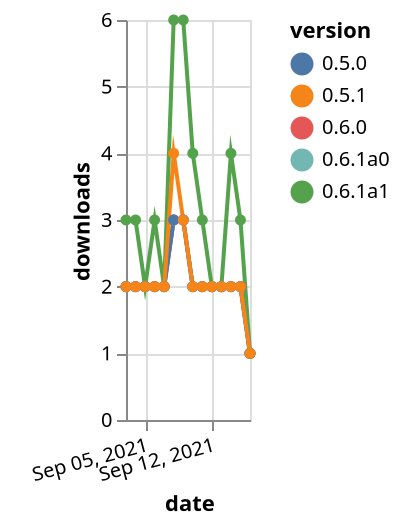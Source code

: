 {"$schema": "https://vega.github.io/schema/vega-lite/v5.json", "description": "A simple bar chart with embedded data.", "data": {"values": [{"date": "2021-09-03", "total": 4818, "delta": 3, "version": "0.6.1a1"}, {"date": "2021-09-04", "total": 4821, "delta": 3, "version": "0.6.1a1"}, {"date": "2021-09-05", "total": 4823, "delta": 2, "version": "0.6.1a1"}, {"date": "2021-09-06", "total": 4826, "delta": 3, "version": "0.6.1a1"}, {"date": "2021-09-07", "total": 4828, "delta": 2, "version": "0.6.1a1"}, {"date": "2021-09-08", "total": 4834, "delta": 6, "version": "0.6.1a1"}, {"date": "2021-09-09", "total": 4840, "delta": 6, "version": "0.6.1a1"}, {"date": "2021-09-10", "total": 4844, "delta": 4, "version": "0.6.1a1"}, {"date": "2021-09-11", "total": 4847, "delta": 3, "version": "0.6.1a1"}, {"date": "2021-09-12", "total": 4849, "delta": 2, "version": "0.6.1a1"}, {"date": "2021-09-13", "total": 4851, "delta": 2, "version": "0.6.1a1"}, {"date": "2021-09-14", "total": 4855, "delta": 4, "version": "0.6.1a1"}, {"date": "2021-09-15", "total": 4858, "delta": 3, "version": "0.6.1a1"}, {"date": "2021-09-16", "total": 4859, "delta": 1, "version": "0.6.1a1"}, {"date": "2021-09-03", "total": 2607, "delta": 2, "version": "0.6.1a0"}, {"date": "2021-09-04", "total": 2609, "delta": 2, "version": "0.6.1a0"}, {"date": "2021-09-05", "total": 2611, "delta": 2, "version": "0.6.1a0"}, {"date": "2021-09-06", "total": 2613, "delta": 2, "version": "0.6.1a0"}, {"date": "2021-09-07", "total": 2615, "delta": 2, "version": "0.6.1a0"}, {"date": "2021-09-08", "total": 2618, "delta": 3, "version": "0.6.1a0"}, {"date": "2021-09-09", "total": 2621, "delta": 3, "version": "0.6.1a0"}, {"date": "2021-09-10", "total": 2623, "delta": 2, "version": "0.6.1a0"}, {"date": "2021-09-11", "total": 2625, "delta": 2, "version": "0.6.1a0"}, {"date": "2021-09-12", "total": 2627, "delta": 2, "version": "0.6.1a0"}, {"date": "2021-09-13", "total": 2629, "delta": 2, "version": "0.6.1a0"}, {"date": "2021-09-14", "total": 2631, "delta": 2, "version": "0.6.1a0"}, {"date": "2021-09-15", "total": 2633, "delta": 2, "version": "0.6.1a0"}, {"date": "2021-09-16", "total": 2634, "delta": 1, "version": "0.6.1a0"}, {"date": "2021-09-03", "total": 2682, "delta": 2, "version": "0.6.0"}, {"date": "2021-09-04", "total": 2684, "delta": 2, "version": "0.6.0"}, {"date": "2021-09-05", "total": 2686, "delta": 2, "version": "0.6.0"}, {"date": "2021-09-06", "total": 2688, "delta": 2, "version": "0.6.0"}, {"date": "2021-09-07", "total": 2690, "delta": 2, "version": "0.6.0"}, {"date": "2021-09-08", "total": 2693, "delta": 3, "version": "0.6.0"}, {"date": "2021-09-09", "total": 2696, "delta": 3, "version": "0.6.0"}, {"date": "2021-09-10", "total": 2698, "delta": 2, "version": "0.6.0"}, {"date": "2021-09-11", "total": 2700, "delta": 2, "version": "0.6.0"}, {"date": "2021-09-12", "total": 2702, "delta": 2, "version": "0.6.0"}, {"date": "2021-09-13", "total": 2704, "delta": 2, "version": "0.6.0"}, {"date": "2021-09-14", "total": 2706, "delta": 2, "version": "0.6.0"}, {"date": "2021-09-15", "total": 2708, "delta": 2, "version": "0.6.0"}, {"date": "2021-09-16", "total": 2709, "delta": 1, "version": "0.6.0"}, {"date": "2021-09-03", "total": 2606, "delta": 2, "version": "0.5.0"}, {"date": "2021-09-04", "total": 2608, "delta": 2, "version": "0.5.0"}, {"date": "2021-09-05", "total": 2610, "delta": 2, "version": "0.5.0"}, {"date": "2021-09-06", "total": 2612, "delta": 2, "version": "0.5.0"}, {"date": "2021-09-07", "total": 2614, "delta": 2, "version": "0.5.0"}, {"date": "2021-09-08", "total": 2617, "delta": 3, "version": "0.5.0"}, {"date": "2021-09-09", "total": 2620, "delta": 3, "version": "0.5.0"}, {"date": "2021-09-10", "total": 2622, "delta": 2, "version": "0.5.0"}, {"date": "2021-09-11", "total": 2624, "delta": 2, "version": "0.5.0"}, {"date": "2021-09-12", "total": 2626, "delta": 2, "version": "0.5.0"}, {"date": "2021-09-13", "total": 2628, "delta": 2, "version": "0.5.0"}, {"date": "2021-09-14", "total": 2630, "delta": 2, "version": "0.5.0"}, {"date": "2021-09-15", "total": 2632, "delta": 2, "version": "0.5.0"}, {"date": "2021-09-16", "total": 2633, "delta": 1, "version": "0.5.0"}, {"date": "2021-09-03", "total": 3081, "delta": 2, "version": "0.5.1"}, {"date": "2021-09-04", "total": 3083, "delta": 2, "version": "0.5.1"}, {"date": "2021-09-05", "total": 3085, "delta": 2, "version": "0.5.1"}, {"date": "2021-09-06", "total": 3087, "delta": 2, "version": "0.5.1"}, {"date": "2021-09-07", "total": 3089, "delta": 2, "version": "0.5.1"}, {"date": "2021-09-08", "total": 3093, "delta": 4, "version": "0.5.1"}, {"date": "2021-09-09", "total": 3096, "delta": 3, "version": "0.5.1"}, {"date": "2021-09-10", "total": 3098, "delta": 2, "version": "0.5.1"}, {"date": "2021-09-11", "total": 3100, "delta": 2, "version": "0.5.1"}, {"date": "2021-09-12", "total": 3102, "delta": 2, "version": "0.5.1"}, {"date": "2021-09-13", "total": 3104, "delta": 2, "version": "0.5.1"}, {"date": "2021-09-14", "total": 3106, "delta": 2, "version": "0.5.1"}, {"date": "2021-09-15", "total": 3108, "delta": 2, "version": "0.5.1"}, {"date": "2021-09-16", "total": 3109, "delta": 1, "version": "0.5.1"}]}, "width": "container", "mark": {"type": "line", "point": {"filled": true}}, "encoding": {"x": {"field": "date", "type": "temporal", "timeUnit": "yearmonthdate", "title": "date", "axis": {"labelAngle": -15}}, "y": {"field": "delta", "type": "quantitative", "title": "downloads"}, "color": {"field": "version", "type": "nominal"}, "tooltip": {"field": "delta"}}}